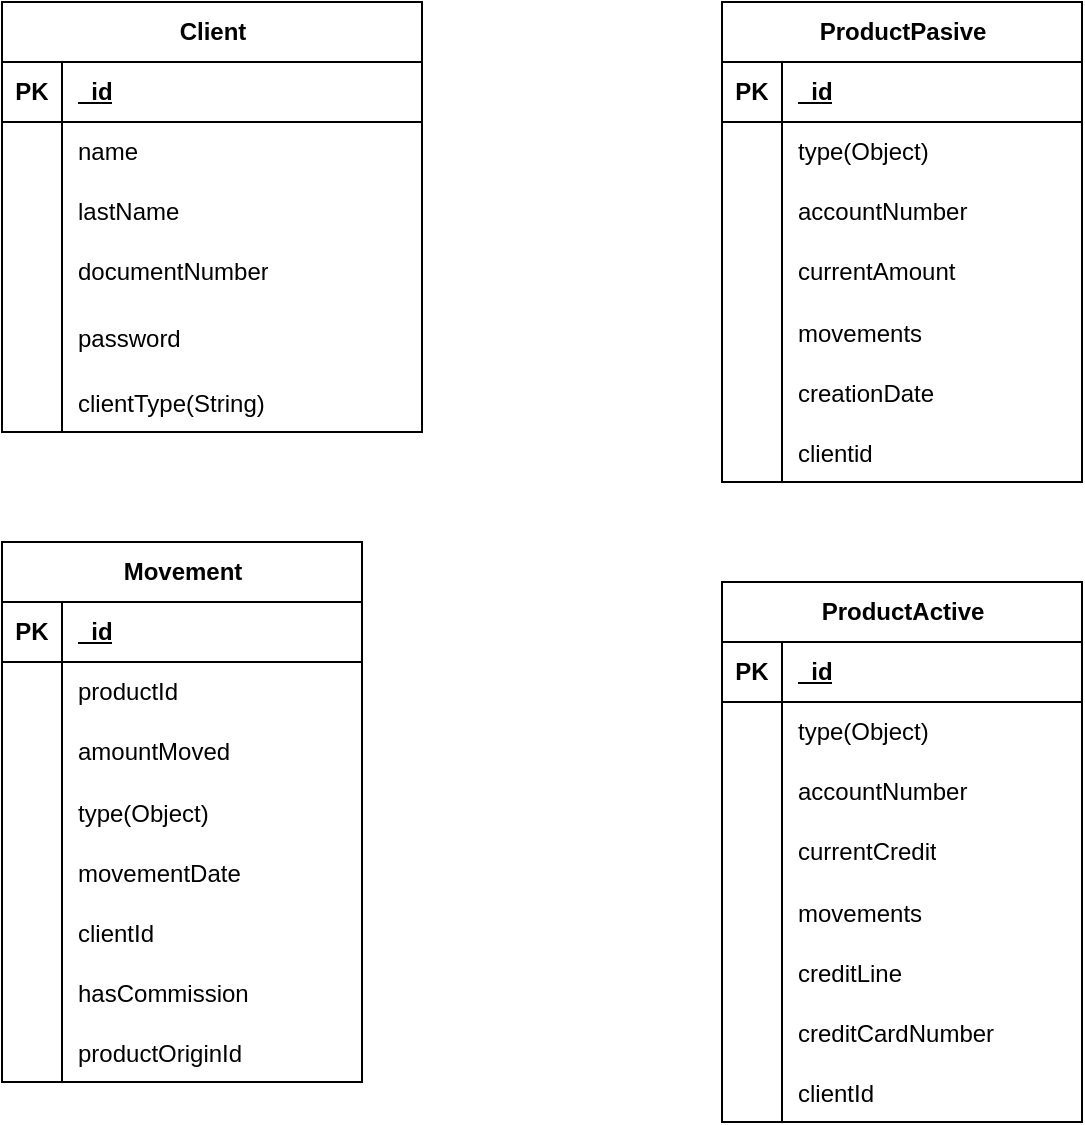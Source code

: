 <mxfile version="23.0.2" type="device">
  <diagram name="Página-1" id="5RJGX2MhewIO8ycwkxhQ">
    <mxGraphModel dx="607" dy="2053" grid="1" gridSize="10" guides="1" tooltips="1" connect="1" arrows="1" fold="1" page="1" pageScale="1" pageWidth="827" pageHeight="1169" math="0" shadow="0">
      <root>
        <mxCell id="0" />
        <mxCell id="1" parent="0" />
        <mxCell id="qdA-8IrNLhYRgS0MY0Xk-189" value="ProductPasive" style="shape=table;startSize=30;container=1;collapsible=1;childLayout=tableLayout;fixedRows=1;rowLines=0;fontStyle=1;align=center;resizeLast=1;html=1;" parent="1" vertex="1">
          <mxGeometry x="1360" y="-150" width="180" height="240" as="geometry" />
        </mxCell>
        <mxCell id="qdA-8IrNLhYRgS0MY0Xk-351" value="" style="shape=tableRow;horizontal=0;startSize=0;swimlaneHead=0;swimlaneBody=0;fillColor=none;collapsible=0;dropTarget=0;points=[[0,0.5],[1,0.5]];portConstraint=eastwest;top=0;left=0;right=0;bottom=1;" parent="qdA-8IrNLhYRgS0MY0Xk-189" vertex="1">
          <mxGeometry y="30" width="180" height="30" as="geometry" />
        </mxCell>
        <mxCell id="qdA-8IrNLhYRgS0MY0Xk-352" value="PK" style="shape=partialRectangle;connectable=0;fillColor=none;top=0;left=0;bottom=0;right=0;fontStyle=1;overflow=hidden;whiteSpace=wrap;html=1;" parent="qdA-8IrNLhYRgS0MY0Xk-351" vertex="1">
          <mxGeometry width="30" height="30" as="geometry">
            <mxRectangle width="30" height="30" as="alternateBounds" />
          </mxGeometry>
        </mxCell>
        <mxCell id="qdA-8IrNLhYRgS0MY0Xk-353" value="_id" style="shape=partialRectangle;connectable=0;fillColor=none;top=0;left=0;bottom=0;right=0;align=left;spacingLeft=6;fontStyle=5;overflow=hidden;whiteSpace=wrap;html=1;" parent="qdA-8IrNLhYRgS0MY0Xk-351" vertex="1">
          <mxGeometry x="30" width="150" height="30" as="geometry">
            <mxRectangle width="150" height="30" as="alternateBounds" />
          </mxGeometry>
        </mxCell>
        <mxCell id="qdA-8IrNLhYRgS0MY0Xk-193" value="" style="shape=tableRow;horizontal=0;startSize=0;swimlaneHead=0;swimlaneBody=0;fillColor=none;collapsible=0;dropTarget=0;points=[[0,0.5],[1,0.5]];portConstraint=eastwest;top=0;left=0;right=0;bottom=0;" parent="qdA-8IrNLhYRgS0MY0Xk-189" vertex="1">
          <mxGeometry y="60" width="180" height="30" as="geometry" />
        </mxCell>
        <mxCell id="qdA-8IrNLhYRgS0MY0Xk-194" value="" style="shape=partialRectangle;connectable=0;fillColor=none;top=0;left=0;bottom=0;right=0;editable=1;overflow=hidden;whiteSpace=wrap;html=1;" parent="qdA-8IrNLhYRgS0MY0Xk-193" vertex="1">
          <mxGeometry width="30" height="30" as="geometry">
            <mxRectangle width="30" height="30" as="alternateBounds" />
          </mxGeometry>
        </mxCell>
        <mxCell id="qdA-8IrNLhYRgS0MY0Xk-195" value="type(Object)" style="shape=partialRectangle;connectable=0;fillColor=none;top=0;left=0;bottom=0;right=0;align=left;spacingLeft=6;overflow=hidden;whiteSpace=wrap;html=1;" parent="qdA-8IrNLhYRgS0MY0Xk-193" vertex="1">
          <mxGeometry x="30" width="150" height="30" as="geometry">
            <mxRectangle width="150" height="30" as="alternateBounds" />
          </mxGeometry>
        </mxCell>
        <mxCell id="qdA-8IrNLhYRgS0MY0Xk-196" value="" style="shape=tableRow;horizontal=0;startSize=0;swimlaneHead=0;swimlaneBody=0;fillColor=none;collapsible=0;dropTarget=0;points=[[0,0.5],[1,0.5]];portConstraint=eastwest;top=0;left=0;right=0;bottom=0;" parent="qdA-8IrNLhYRgS0MY0Xk-189" vertex="1">
          <mxGeometry y="90" width="180" height="30" as="geometry" />
        </mxCell>
        <mxCell id="qdA-8IrNLhYRgS0MY0Xk-197" value="" style="shape=partialRectangle;connectable=0;fillColor=none;top=0;left=0;bottom=0;right=0;editable=1;overflow=hidden;whiteSpace=wrap;html=1;" parent="qdA-8IrNLhYRgS0MY0Xk-196" vertex="1">
          <mxGeometry width="30" height="30" as="geometry">
            <mxRectangle width="30" height="30" as="alternateBounds" />
          </mxGeometry>
        </mxCell>
        <mxCell id="qdA-8IrNLhYRgS0MY0Xk-198" value="accountNumber" style="shape=partialRectangle;connectable=0;fillColor=none;top=0;left=0;bottom=0;right=0;align=left;spacingLeft=6;overflow=hidden;whiteSpace=wrap;html=1;" parent="qdA-8IrNLhYRgS0MY0Xk-196" vertex="1">
          <mxGeometry x="30" width="150" height="30" as="geometry">
            <mxRectangle width="150" height="30" as="alternateBounds" />
          </mxGeometry>
        </mxCell>
        <mxCell id="qdA-8IrNLhYRgS0MY0Xk-199" value="" style="shape=tableRow;horizontal=0;startSize=0;swimlaneHead=0;swimlaneBody=0;fillColor=none;collapsible=0;dropTarget=0;points=[[0,0.5],[1,0.5]];portConstraint=eastwest;top=0;left=0;right=0;bottom=0;" parent="qdA-8IrNLhYRgS0MY0Xk-189" vertex="1">
          <mxGeometry y="120" width="180" height="30" as="geometry" />
        </mxCell>
        <mxCell id="qdA-8IrNLhYRgS0MY0Xk-200" value="" style="shape=partialRectangle;connectable=0;fillColor=none;top=0;left=0;bottom=0;right=0;editable=1;overflow=hidden;whiteSpace=wrap;html=1;" parent="qdA-8IrNLhYRgS0MY0Xk-199" vertex="1">
          <mxGeometry width="30" height="30" as="geometry">
            <mxRectangle width="30" height="30" as="alternateBounds" />
          </mxGeometry>
        </mxCell>
        <mxCell id="qdA-8IrNLhYRgS0MY0Xk-201" value="currentAmount" style="shape=partialRectangle;connectable=0;fillColor=none;top=0;left=0;bottom=0;right=0;align=left;spacingLeft=6;overflow=hidden;whiteSpace=wrap;html=1;" parent="qdA-8IrNLhYRgS0MY0Xk-199" vertex="1">
          <mxGeometry x="30" width="150" height="30" as="geometry">
            <mxRectangle width="150" height="30" as="alternateBounds" />
          </mxGeometry>
        </mxCell>
        <mxCell id="qdA-8IrNLhYRgS0MY0Xk-379" value="" style="shape=tableRow;horizontal=0;startSize=0;swimlaneHead=0;swimlaneBody=0;fillColor=none;collapsible=0;dropTarget=0;points=[[0,0.5],[1,0.5]];portConstraint=eastwest;top=0;left=0;right=0;bottom=0;" parent="qdA-8IrNLhYRgS0MY0Xk-189" vertex="1">
          <mxGeometry y="150" width="180" height="30" as="geometry" />
        </mxCell>
        <mxCell id="qdA-8IrNLhYRgS0MY0Xk-380" value="" style="shape=partialRectangle;connectable=0;fillColor=none;top=0;left=0;bottom=0;right=0;editable=1;overflow=hidden;" parent="qdA-8IrNLhYRgS0MY0Xk-379" vertex="1">
          <mxGeometry width="30" height="30" as="geometry">
            <mxRectangle width="30" height="30" as="alternateBounds" />
          </mxGeometry>
        </mxCell>
        <mxCell id="qdA-8IrNLhYRgS0MY0Xk-381" value="movements" style="shape=partialRectangle;connectable=0;fillColor=none;top=0;left=0;bottom=0;right=0;align=left;spacingLeft=6;overflow=hidden;" parent="qdA-8IrNLhYRgS0MY0Xk-379" vertex="1">
          <mxGeometry x="30" width="150" height="30" as="geometry">
            <mxRectangle width="150" height="30" as="alternateBounds" />
          </mxGeometry>
        </mxCell>
        <mxCell id="qdA-8IrNLhYRgS0MY0Xk-385" value="" style="shape=tableRow;horizontal=0;startSize=0;swimlaneHead=0;swimlaneBody=0;fillColor=none;collapsible=0;dropTarget=0;points=[[0,0.5],[1,0.5]];portConstraint=eastwest;top=0;left=0;right=0;bottom=0;" parent="qdA-8IrNLhYRgS0MY0Xk-189" vertex="1">
          <mxGeometry y="180" width="180" height="30" as="geometry" />
        </mxCell>
        <mxCell id="qdA-8IrNLhYRgS0MY0Xk-386" value="" style="shape=partialRectangle;connectable=0;fillColor=none;top=0;left=0;bottom=0;right=0;editable=1;overflow=hidden;" parent="qdA-8IrNLhYRgS0MY0Xk-385" vertex="1">
          <mxGeometry width="30" height="30" as="geometry">
            <mxRectangle width="30" height="30" as="alternateBounds" />
          </mxGeometry>
        </mxCell>
        <mxCell id="qdA-8IrNLhYRgS0MY0Xk-387" value="creationDate" style="shape=partialRectangle;connectable=0;fillColor=none;top=0;left=0;bottom=0;right=0;align=left;spacingLeft=6;overflow=hidden;" parent="qdA-8IrNLhYRgS0MY0Xk-385" vertex="1">
          <mxGeometry x="30" width="150" height="30" as="geometry">
            <mxRectangle width="150" height="30" as="alternateBounds" />
          </mxGeometry>
        </mxCell>
        <mxCell id="qdA-8IrNLhYRgS0MY0Xk-394" value="" style="shape=tableRow;horizontal=0;startSize=0;swimlaneHead=0;swimlaneBody=0;fillColor=none;collapsible=0;dropTarget=0;points=[[0,0.5],[1,0.5]];portConstraint=eastwest;top=0;left=0;right=0;bottom=0;" parent="qdA-8IrNLhYRgS0MY0Xk-189" vertex="1">
          <mxGeometry y="210" width="180" height="30" as="geometry" />
        </mxCell>
        <mxCell id="qdA-8IrNLhYRgS0MY0Xk-395" value="" style="shape=partialRectangle;connectable=0;fillColor=none;top=0;left=0;bottom=0;right=0;editable=1;overflow=hidden;" parent="qdA-8IrNLhYRgS0MY0Xk-394" vertex="1">
          <mxGeometry width="30" height="30" as="geometry">
            <mxRectangle width="30" height="30" as="alternateBounds" />
          </mxGeometry>
        </mxCell>
        <mxCell id="qdA-8IrNLhYRgS0MY0Xk-396" value="clientid" style="shape=partialRectangle;connectable=0;fillColor=none;top=0;left=0;bottom=0;right=0;align=left;spacingLeft=6;overflow=hidden;" parent="qdA-8IrNLhYRgS0MY0Xk-394" vertex="1">
          <mxGeometry x="30" width="150" height="30" as="geometry">
            <mxRectangle width="150" height="30" as="alternateBounds" />
          </mxGeometry>
        </mxCell>
        <mxCell id="qdA-8IrNLhYRgS0MY0Xk-202" value="ProductActive" style="shape=table;startSize=30;container=1;collapsible=1;childLayout=tableLayout;fixedRows=1;rowLines=0;fontStyle=1;align=center;resizeLast=1;html=1;" parent="1" vertex="1">
          <mxGeometry x="1360" y="140" width="180" height="270" as="geometry" />
        </mxCell>
        <mxCell id="qdA-8IrNLhYRgS0MY0Xk-354" value="" style="shape=tableRow;horizontal=0;startSize=0;swimlaneHead=0;swimlaneBody=0;fillColor=none;collapsible=0;dropTarget=0;points=[[0,0.5],[1,0.5]];portConstraint=eastwest;top=0;left=0;right=0;bottom=1;" parent="qdA-8IrNLhYRgS0MY0Xk-202" vertex="1">
          <mxGeometry y="30" width="180" height="30" as="geometry" />
        </mxCell>
        <mxCell id="qdA-8IrNLhYRgS0MY0Xk-355" value="PK" style="shape=partialRectangle;connectable=0;fillColor=none;top=0;left=0;bottom=0;right=0;fontStyle=1;overflow=hidden;whiteSpace=wrap;html=1;" parent="qdA-8IrNLhYRgS0MY0Xk-354" vertex="1">
          <mxGeometry width="30" height="30" as="geometry">
            <mxRectangle width="30" height="30" as="alternateBounds" />
          </mxGeometry>
        </mxCell>
        <mxCell id="qdA-8IrNLhYRgS0MY0Xk-356" value="_id" style="shape=partialRectangle;connectable=0;fillColor=none;top=0;left=0;bottom=0;right=0;align=left;spacingLeft=6;fontStyle=5;overflow=hidden;whiteSpace=wrap;html=1;" parent="qdA-8IrNLhYRgS0MY0Xk-354" vertex="1">
          <mxGeometry x="30" width="150" height="30" as="geometry">
            <mxRectangle width="150" height="30" as="alternateBounds" />
          </mxGeometry>
        </mxCell>
        <mxCell id="qdA-8IrNLhYRgS0MY0Xk-206" value="" style="shape=tableRow;horizontal=0;startSize=0;swimlaneHead=0;swimlaneBody=0;fillColor=none;collapsible=0;dropTarget=0;points=[[0,0.5],[1,0.5]];portConstraint=eastwest;top=0;left=0;right=0;bottom=0;" parent="qdA-8IrNLhYRgS0MY0Xk-202" vertex="1">
          <mxGeometry y="60" width="180" height="30" as="geometry" />
        </mxCell>
        <mxCell id="qdA-8IrNLhYRgS0MY0Xk-207" value="" style="shape=partialRectangle;connectable=0;fillColor=none;top=0;left=0;bottom=0;right=0;editable=1;overflow=hidden;whiteSpace=wrap;html=1;" parent="qdA-8IrNLhYRgS0MY0Xk-206" vertex="1">
          <mxGeometry width="30" height="30" as="geometry">
            <mxRectangle width="30" height="30" as="alternateBounds" />
          </mxGeometry>
        </mxCell>
        <mxCell id="qdA-8IrNLhYRgS0MY0Xk-208" value="type(Object)" style="shape=partialRectangle;connectable=0;fillColor=none;top=0;left=0;bottom=0;right=0;align=left;spacingLeft=6;overflow=hidden;whiteSpace=wrap;html=1;" parent="qdA-8IrNLhYRgS0MY0Xk-206" vertex="1">
          <mxGeometry x="30" width="150" height="30" as="geometry">
            <mxRectangle width="150" height="30" as="alternateBounds" />
          </mxGeometry>
        </mxCell>
        <mxCell id="qdA-8IrNLhYRgS0MY0Xk-209" value="" style="shape=tableRow;horizontal=0;startSize=0;swimlaneHead=0;swimlaneBody=0;fillColor=none;collapsible=0;dropTarget=0;points=[[0,0.5],[1,0.5]];portConstraint=eastwest;top=0;left=0;right=0;bottom=0;" parent="qdA-8IrNLhYRgS0MY0Xk-202" vertex="1">
          <mxGeometry y="90" width="180" height="30" as="geometry" />
        </mxCell>
        <mxCell id="qdA-8IrNLhYRgS0MY0Xk-210" value="" style="shape=partialRectangle;connectable=0;fillColor=none;top=0;left=0;bottom=0;right=0;editable=1;overflow=hidden;whiteSpace=wrap;html=1;" parent="qdA-8IrNLhYRgS0MY0Xk-209" vertex="1">
          <mxGeometry width="30" height="30" as="geometry">
            <mxRectangle width="30" height="30" as="alternateBounds" />
          </mxGeometry>
        </mxCell>
        <mxCell id="qdA-8IrNLhYRgS0MY0Xk-211" value="accountNumber" style="shape=partialRectangle;connectable=0;fillColor=none;top=0;left=0;bottom=0;right=0;align=left;spacingLeft=6;overflow=hidden;whiteSpace=wrap;html=1;" parent="qdA-8IrNLhYRgS0MY0Xk-209" vertex="1">
          <mxGeometry x="30" width="150" height="30" as="geometry">
            <mxRectangle width="150" height="30" as="alternateBounds" />
          </mxGeometry>
        </mxCell>
        <mxCell id="qdA-8IrNLhYRgS0MY0Xk-212" value="" style="shape=tableRow;horizontal=0;startSize=0;swimlaneHead=0;swimlaneBody=0;fillColor=none;collapsible=0;dropTarget=0;points=[[0,0.5],[1,0.5]];portConstraint=eastwest;top=0;left=0;right=0;bottom=0;" parent="qdA-8IrNLhYRgS0MY0Xk-202" vertex="1">
          <mxGeometry y="120" width="180" height="30" as="geometry" />
        </mxCell>
        <mxCell id="qdA-8IrNLhYRgS0MY0Xk-213" value="" style="shape=partialRectangle;connectable=0;fillColor=none;top=0;left=0;bottom=0;right=0;editable=1;overflow=hidden;whiteSpace=wrap;html=1;" parent="qdA-8IrNLhYRgS0MY0Xk-212" vertex="1">
          <mxGeometry width="30" height="30" as="geometry">
            <mxRectangle width="30" height="30" as="alternateBounds" />
          </mxGeometry>
        </mxCell>
        <mxCell id="qdA-8IrNLhYRgS0MY0Xk-214" value="currentCredit" style="shape=partialRectangle;connectable=0;fillColor=none;top=0;left=0;bottom=0;right=0;align=left;spacingLeft=6;overflow=hidden;whiteSpace=wrap;html=1;" parent="qdA-8IrNLhYRgS0MY0Xk-212" vertex="1">
          <mxGeometry x="30" width="150" height="30" as="geometry">
            <mxRectangle width="150" height="30" as="alternateBounds" />
          </mxGeometry>
        </mxCell>
        <mxCell id="a3poWFA2unBJoixZ2RDk-10" value="" style="shape=tableRow;horizontal=0;startSize=0;swimlaneHead=0;swimlaneBody=0;fillColor=none;collapsible=0;dropTarget=0;points=[[0,0.5],[1,0.5]];portConstraint=eastwest;top=0;left=0;right=0;bottom=0;" vertex="1" parent="qdA-8IrNLhYRgS0MY0Xk-202">
          <mxGeometry y="150" width="180" height="30" as="geometry" />
        </mxCell>
        <mxCell id="a3poWFA2unBJoixZ2RDk-11" value="" style="shape=partialRectangle;connectable=0;fillColor=none;top=0;left=0;bottom=0;right=0;editable=1;overflow=hidden;" vertex="1" parent="a3poWFA2unBJoixZ2RDk-10">
          <mxGeometry width="30" height="30" as="geometry">
            <mxRectangle width="30" height="30" as="alternateBounds" />
          </mxGeometry>
        </mxCell>
        <mxCell id="a3poWFA2unBJoixZ2RDk-12" value="movements" style="shape=partialRectangle;connectable=0;fillColor=none;top=0;left=0;bottom=0;right=0;align=left;spacingLeft=6;overflow=hidden;" vertex="1" parent="a3poWFA2unBJoixZ2RDk-10">
          <mxGeometry x="30" width="150" height="30" as="geometry">
            <mxRectangle width="150" height="30" as="alternateBounds" />
          </mxGeometry>
        </mxCell>
        <mxCell id="qdA-8IrNLhYRgS0MY0Xk-397" value="" style="shape=tableRow;horizontal=0;startSize=0;swimlaneHead=0;swimlaneBody=0;fillColor=none;collapsible=0;dropTarget=0;points=[[0,0.5],[1,0.5]];portConstraint=eastwest;top=0;left=0;right=0;bottom=0;" parent="qdA-8IrNLhYRgS0MY0Xk-202" vertex="1">
          <mxGeometry y="180" width="180" height="30" as="geometry" />
        </mxCell>
        <mxCell id="qdA-8IrNLhYRgS0MY0Xk-398" value="" style="shape=partialRectangle;connectable=0;fillColor=none;top=0;left=0;bottom=0;right=0;editable=1;overflow=hidden;" parent="qdA-8IrNLhYRgS0MY0Xk-397" vertex="1">
          <mxGeometry width="30" height="30" as="geometry">
            <mxRectangle width="30" height="30" as="alternateBounds" />
          </mxGeometry>
        </mxCell>
        <mxCell id="qdA-8IrNLhYRgS0MY0Xk-399" value="creditLine" style="shape=partialRectangle;connectable=0;fillColor=none;top=0;left=0;bottom=0;right=0;align=left;spacingLeft=6;overflow=hidden;" parent="qdA-8IrNLhYRgS0MY0Xk-397" vertex="1">
          <mxGeometry x="30" width="150" height="30" as="geometry">
            <mxRectangle width="150" height="30" as="alternateBounds" />
          </mxGeometry>
        </mxCell>
        <mxCell id="qdA-8IrNLhYRgS0MY0Xk-388" value="" style="shape=tableRow;horizontal=0;startSize=0;swimlaneHead=0;swimlaneBody=0;fillColor=none;collapsible=0;dropTarget=0;points=[[0,0.5],[1,0.5]];portConstraint=eastwest;top=0;left=0;right=0;bottom=0;" parent="qdA-8IrNLhYRgS0MY0Xk-202" vertex="1">
          <mxGeometry y="210" width="180" height="30" as="geometry" />
        </mxCell>
        <mxCell id="qdA-8IrNLhYRgS0MY0Xk-389" value="" style="shape=partialRectangle;connectable=0;fillColor=none;top=0;left=0;bottom=0;right=0;editable=1;overflow=hidden;" parent="qdA-8IrNLhYRgS0MY0Xk-388" vertex="1">
          <mxGeometry width="30" height="30" as="geometry">
            <mxRectangle width="30" height="30" as="alternateBounds" />
          </mxGeometry>
        </mxCell>
        <mxCell id="qdA-8IrNLhYRgS0MY0Xk-390" value="creditCardNumber" style="shape=partialRectangle;connectable=0;fillColor=none;top=0;left=0;bottom=0;right=0;align=left;spacingLeft=6;overflow=hidden;" parent="qdA-8IrNLhYRgS0MY0Xk-388" vertex="1">
          <mxGeometry x="30" width="150" height="30" as="geometry">
            <mxRectangle width="150" height="30" as="alternateBounds" />
          </mxGeometry>
        </mxCell>
        <mxCell id="qdA-8IrNLhYRgS0MY0Xk-391" value="" style="shape=tableRow;horizontal=0;startSize=0;swimlaneHead=0;swimlaneBody=0;fillColor=none;collapsible=0;dropTarget=0;points=[[0,0.5],[1,0.5]];portConstraint=eastwest;top=0;left=0;right=0;bottom=0;" parent="qdA-8IrNLhYRgS0MY0Xk-202" vertex="1">
          <mxGeometry y="240" width="180" height="30" as="geometry" />
        </mxCell>
        <mxCell id="qdA-8IrNLhYRgS0MY0Xk-392" value="" style="shape=partialRectangle;connectable=0;fillColor=none;top=0;left=0;bottom=0;right=0;editable=1;overflow=hidden;" parent="qdA-8IrNLhYRgS0MY0Xk-391" vertex="1">
          <mxGeometry width="30" height="30" as="geometry">
            <mxRectangle width="30" height="30" as="alternateBounds" />
          </mxGeometry>
        </mxCell>
        <mxCell id="qdA-8IrNLhYRgS0MY0Xk-393" value="clientId" style="shape=partialRectangle;connectable=0;fillColor=none;top=0;left=0;bottom=0;right=0;align=left;spacingLeft=6;overflow=hidden;" parent="qdA-8IrNLhYRgS0MY0Xk-391" vertex="1">
          <mxGeometry x="30" width="150" height="30" as="geometry">
            <mxRectangle width="150" height="30" as="alternateBounds" />
          </mxGeometry>
        </mxCell>
        <mxCell id="qdA-8IrNLhYRgS0MY0Xk-278" value="Client" style="shape=table;startSize=30;container=1;collapsible=1;childLayout=tableLayout;fixedRows=1;rowLines=0;fontStyle=1;align=center;resizeLast=1;html=1;" parent="1" vertex="1">
          <mxGeometry x="1000" y="-150" width="210" height="215" as="geometry">
            <mxRectangle x="40" y="40" width="90" height="30" as="alternateBounds" />
          </mxGeometry>
        </mxCell>
        <mxCell id="qdA-8IrNLhYRgS0MY0Xk-279" value="" style="shape=tableRow;horizontal=0;startSize=0;swimlaneHead=0;swimlaneBody=0;fillColor=none;collapsible=0;dropTarget=0;points=[[0,0.5],[1,0.5]];portConstraint=eastwest;top=0;left=0;right=0;bottom=1;" parent="qdA-8IrNLhYRgS0MY0Xk-278" vertex="1">
          <mxGeometry y="30" width="210" height="30" as="geometry" />
        </mxCell>
        <mxCell id="qdA-8IrNLhYRgS0MY0Xk-280" value="PK" style="shape=partialRectangle;connectable=0;fillColor=none;top=0;left=0;bottom=0;right=0;fontStyle=1;overflow=hidden;whiteSpace=wrap;html=1;" parent="qdA-8IrNLhYRgS0MY0Xk-279" vertex="1">
          <mxGeometry width="30" height="30" as="geometry">
            <mxRectangle width="30" height="30" as="alternateBounds" />
          </mxGeometry>
        </mxCell>
        <mxCell id="qdA-8IrNLhYRgS0MY0Xk-281" value="_id" style="shape=partialRectangle;connectable=0;fillColor=none;top=0;left=0;bottom=0;right=0;align=left;spacingLeft=6;fontStyle=5;overflow=hidden;whiteSpace=wrap;html=1;" parent="qdA-8IrNLhYRgS0MY0Xk-279" vertex="1">
          <mxGeometry x="30" width="180" height="30" as="geometry">
            <mxRectangle width="180" height="30" as="alternateBounds" />
          </mxGeometry>
        </mxCell>
        <mxCell id="qdA-8IrNLhYRgS0MY0Xk-282" value="" style="shape=tableRow;horizontal=0;startSize=0;swimlaneHead=0;swimlaneBody=0;fillColor=none;collapsible=0;dropTarget=0;points=[[0,0.5],[1,0.5]];portConstraint=eastwest;top=0;left=0;right=0;bottom=0;" parent="qdA-8IrNLhYRgS0MY0Xk-278" vertex="1">
          <mxGeometry y="60" width="210" height="30" as="geometry" />
        </mxCell>
        <mxCell id="qdA-8IrNLhYRgS0MY0Xk-283" value="" style="shape=partialRectangle;connectable=0;fillColor=none;top=0;left=0;bottom=0;right=0;editable=1;overflow=hidden;whiteSpace=wrap;html=1;" parent="qdA-8IrNLhYRgS0MY0Xk-282" vertex="1">
          <mxGeometry width="30" height="30" as="geometry">
            <mxRectangle width="30" height="30" as="alternateBounds" />
          </mxGeometry>
        </mxCell>
        <mxCell id="qdA-8IrNLhYRgS0MY0Xk-284" value="name" style="shape=partialRectangle;connectable=0;fillColor=none;top=0;left=0;bottom=0;right=0;align=left;spacingLeft=6;overflow=hidden;whiteSpace=wrap;html=1;" parent="qdA-8IrNLhYRgS0MY0Xk-282" vertex="1">
          <mxGeometry x="30" width="180" height="30" as="geometry">
            <mxRectangle width="180" height="30" as="alternateBounds" />
          </mxGeometry>
        </mxCell>
        <mxCell id="qdA-8IrNLhYRgS0MY0Xk-285" value="" style="shape=tableRow;horizontal=0;startSize=0;swimlaneHead=0;swimlaneBody=0;fillColor=none;collapsible=0;dropTarget=0;points=[[0,0.5],[1,0.5]];portConstraint=eastwest;top=0;left=0;right=0;bottom=0;" parent="qdA-8IrNLhYRgS0MY0Xk-278" vertex="1">
          <mxGeometry y="90" width="210" height="30" as="geometry" />
        </mxCell>
        <mxCell id="qdA-8IrNLhYRgS0MY0Xk-286" value="" style="shape=partialRectangle;connectable=0;fillColor=none;top=0;left=0;bottom=0;right=0;editable=1;overflow=hidden;whiteSpace=wrap;html=1;" parent="qdA-8IrNLhYRgS0MY0Xk-285" vertex="1">
          <mxGeometry width="30" height="30" as="geometry">
            <mxRectangle width="30" height="30" as="alternateBounds" />
          </mxGeometry>
        </mxCell>
        <mxCell id="qdA-8IrNLhYRgS0MY0Xk-287" value="lastName" style="shape=partialRectangle;connectable=0;fillColor=none;top=0;left=0;bottom=0;right=0;align=left;spacingLeft=6;overflow=hidden;whiteSpace=wrap;html=1;" parent="qdA-8IrNLhYRgS0MY0Xk-285" vertex="1">
          <mxGeometry x="30" width="180" height="30" as="geometry">
            <mxRectangle width="180" height="30" as="alternateBounds" />
          </mxGeometry>
        </mxCell>
        <mxCell id="qdA-8IrNLhYRgS0MY0Xk-288" value="" style="shape=tableRow;horizontal=0;startSize=0;swimlaneHead=0;swimlaneBody=0;fillColor=none;collapsible=0;dropTarget=0;points=[[0,0.5],[1,0.5]];portConstraint=eastwest;top=0;left=0;right=0;bottom=0;" parent="qdA-8IrNLhYRgS0MY0Xk-278" vertex="1">
          <mxGeometry y="120" width="210" height="30" as="geometry" />
        </mxCell>
        <mxCell id="qdA-8IrNLhYRgS0MY0Xk-289" value="" style="shape=partialRectangle;connectable=0;fillColor=none;top=0;left=0;bottom=0;right=0;editable=1;overflow=hidden;whiteSpace=wrap;html=1;" parent="qdA-8IrNLhYRgS0MY0Xk-288" vertex="1">
          <mxGeometry width="30" height="30" as="geometry">
            <mxRectangle width="30" height="30" as="alternateBounds" />
          </mxGeometry>
        </mxCell>
        <mxCell id="qdA-8IrNLhYRgS0MY0Xk-290" value="documentNumber" style="shape=partialRectangle;connectable=0;fillColor=none;top=0;left=0;bottom=0;right=0;align=left;spacingLeft=6;overflow=hidden;whiteSpace=wrap;html=1;" parent="qdA-8IrNLhYRgS0MY0Xk-288" vertex="1">
          <mxGeometry x="30" width="180" height="30" as="geometry">
            <mxRectangle width="180" height="30" as="alternateBounds" />
          </mxGeometry>
        </mxCell>
        <mxCell id="qdA-8IrNLhYRgS0MY0Xk-291" value="" style="shape=tableRow;horizontal=0;startSize=0;swimlaneHead=0;swimlaneBody=0;fillColor=none;collapsible=0;dropTarget=0;points=[[0,0.5],[1,0.5]];portConstraint=eastwest;top=0;left=0;right=0;bottom=0;" parent="qdA-8IrNLhYRgS0MY0Xk-278" vertex="1">
          <mxGeometry y="150" width="210" height="35" as="geometry" />
        </mxCell>
        <mxCell id="qdA-8IrNLhYRgS0MY0Xk-292" value="" style="shape=partialRectangle;connectable=0;fillColor=none;top=0;left=0;bottom=0;right=0;editable=1;overflow=hidden;" parent="qdA-8IrNLhYRgS0MY0Xk-291" vertex="1">
          <mxGeometry width="30" height="35" as="geometry">
            <mxRectangle width="30" height="35" as="alternateBounds" />
          </mxGeometry>
        </mxCell>
        <mxCell id="qdA-8IrNLhYRgS0MY0Xk-293" value="password" style="shape=partialRectangle;connectable=0;fillColor=none;top=0;left=0;bottom=0;right=0;align=left;spacingLeft=6;overflow=hidden;" parent="qdA-8IrNLhYRgS0MY0Xk-291" vertex="1">
          <mxGeometry x="30" width="180" height="35" as="geometry">
            <mxRectangle width="180" height="35" as="alternateBounds" />
          </mxGeometry>
        </mxCell>
        <mxCell id="qdA-8IrNLhYRgS0MY0Xk-294" value="" style="shape=tableRow;horizontal=0;startSize=0;swimlaneHead=0;swimlaneBody=0;fillColor=none;collapsible=0;dropTarget=0;points=[[0,0.5],[1,0.5]];portConstraint=eastwest;top=0;left=0;right=0;bottom=0;" parent="qdA-8IrNLhYRgS0MY0Xk-278" vertex="1">
          <mxGeometry y="185" width="210" height="30" as="geometry" />
        </mxCell>
        <mxCell id="qdA-8IrNLhYRgS0MY0Xk-295" value="" style="shape=partialRectangle;connectable=0;fillColor=none;top=0;left=0;bottom=0;right=0;editable=1;overflow=hidden;" parent="qdA-8IrNLhYRgS0MY0Xk-294" vertex="1">
          <mxGeometry width="30" height="30" as="geometry">
            <mxRectangle width="30" height="30" as="alternateBounds" />
          </mxGeometry>
        </mxCell>
        <mxCell id="qdA-8IrNLhYRgS0MY0Xk-296" value="clientType(String)" style="shape=partialRectangle;connectable=0;fillColor=none;top=0;left=0;bottom=0;right=0;align=left;spacingLeft=6;overflow=hidden;" parent="qdA-8IrNLhYRgS0MY0Xk-294" vertex="1">
          <mxGeometry x="30" width="180" height="30" as="geometry">
            <mxRectangle width="180" height="30" as="alternateBounds" />
          </mxGeometry>
        </mxCell>
        <mxCell id="qdA-8IrNLhYRgS0MY0Xk-303" value="Movement" style="shape=table;startSize=30;container=1;collapsible=1;childLayout=tableLayout;fixedRows=1;rowLines=0;fontStyle=1;align=center;resizeLast=1;html=1;" parent="1" vertex="1">
          <mxGeometry x="1000" y="120" width="180" height="270" as="geometry" />
        </mxCell>
        <mxCell id="qdA-8IrNLhYRgS0MY0Xk-304" value="" style="shape=tableRow;horizontal=0;startSize=0;swimlaneHead=0;swimlaneBody=0;fillColor=none;collapsible=0;dropTarget=0;points=[[0,0.5],[1,0.5]];portConstraint=eastwest;top=0;left=0;right=0;bottom=1;" parent="qdA-8IrNLhYRgS0MY0Xk-303" vertex="1">
          <mxGeometry y="30" width="180" height="30" as="geometry" />
        </mxCell>
        <mxCell id="qdA-8IrNLhYRgS0MY0Xk-305" value="PK" style="shape=partialRectangle;connectable=0;fillColor=none;top=0;left=0;bottom=0;right=0;fontStyle=1;overflow=hidden;whiteSpace=wrap;html=1;" parent="qdA-8IrNLhYRgS0MY0Xk-304" vertex="1">
          <mxGeometry width="30" height="30" as="geometry">
            <mxRectangle width="30" height="30" as="alternateBounds" />
          </mxGeometry>
        </mxCell>
        <mxCell id="qdA-8IrNLhYRgS0MY0Xk-306" value="_id" style="shape=partialRectangle;connectable=0;fillColor=none;top=0;left=0;bottom=0;right=0;align=left;spacingLeft=6;fontStyle=5;overflow=hidden;whiteSpace=wrap;html=1;" parent="qdA-8IrNLhYRgS0MY0Xk-304" vertex="1">
          <mxGeometry x="30" width="150" height="30" as="geometry">
            <mxRectangle width="150" height="30" as="alternateBounds" />
          </mxGeometry>
        </mxCell>
        <mxCell id="qdA-8IrNLhYRgS0MY0Xk-307" value="" style="shape=tableRow;horizontal=0;startSize=0;swimlaneHead=0;swimlaneBody=0;fillColor=none;collapsible=0;dropTarget=0;points=[[0,0.5],[1,0.5]];portConstraint=eastwest;top=0;left=0;right=0;bottom=0;" parent="qdA-8IrNLhYRgS0MY0Xk-303" vertex="1">
          <mxGeometry y="60" width="180" height="30" as="geometry" />
        </mxCell>
        <mxCell id="qdA-8IrNLhYRgS0MY0Xk-308" value="" style="shape=partialRectangle;connectable=0;fillColor=none;top=0;left=0;bottom=0;right=0;editable=1;overflow=hidden;whiteSpace=wrap;html=1;" parent="qdA-8IrNLhYRgS0MY0Xk-307" vertex="1">
          <mxGeometry width="30" height="30" as="geometry">
            <mxRectangle width="30" height="30" as="alternateBounds" />
          </mxGeometry>
        </mxCell>
        <mxCell id="qdA-8IrNLhYRgS0MY0Xk-309" value="productId" style="shape=partialRectangle;connectable=0;fillColor=none;top=0;left=0;bottom=0;right=0;align=left;spacingLeft=6;overflow=hidden;whiteSpace=wrap;html=1;" parent="qdA-8IrNLhYRgS0MY0Xk-307" vertex="1">
          <mxGeometry x="30" width="150" height="30" as="geometry">
            <mxRectangle width="150" height="30" as="alternateBounds" />
          </mxGeometry>
        </mxCell>
        <mxCell id="qdA-8IrNLhYRgS0MY0Xk-313" value="" style="shape=tableRow;horizontal=0;startSize=0;swimlaneHead=0;swimlaneBody=0;fillColor=none;collapsible=0;dropTarget=0;points=[[0,0.5],[1,0.5]];portConstraint=eastwest;top=0;left=0;right=0;bottom=0;" parent="qdA-8IrNLhYRgS0MY0Xk-303" vertex="1">
          <mxGeometry y="90" width="180" height="30" as="geometry" />
        </mxCell>
        <mxCell id="qdA-8IrNLhYRgS0MY0Xk-314" value="" style="shape=partialRectangle;connectable=0;fillColor=none;top=0;left=0;bottom=0;right=0;editable=1;overflow=hidden;whiteSpace=wrap;html=1;" parent="qdA-8IrNLhYRgS0MY0Xk-313" vertex="1">
          <mxGeometry width="30" height="30" as="geometry">
            <mxRectangle width="30" height="30" as="alternateBounds" />
          </mxGeometry>
        </mxCell>
        <mxCell id="qdA-8IrNLhYRgS0MY0Xk-315" value="amountMoved" style="shape=partialRectangle;connectable=0;fillColor=none;top=0;left=0;bottom=0;right=0;align=left;spacingLeft=6;overflow=hidden;whiteSpace=wrap;html=1;" parent="qdA-8IrNLhYRgS0MY0Xk-313" vertex="1">
          <mxGeometry x="30" width="150" height="30" as="geometry">
            <mxRectangle width="150" height="30" as="alternateBounds" />
          </mxGeometry>
        </mxCell>
        <mxCell id="qdA-8IrNLhYRgS0MY0Xk-322" value="" style="shape=tableRow;horizontal=0;startSize=0;swimlaneHead=0;swimlaneBody=0;fillColor=none;collapsible=0;dropTarget=0;points=[[0,0.5],[1,0.5]];portConstraint=eastwest;top=0;left=0;right=0;bottom=0;" parent="qdA-8IrNLhYRgS0MY0Xk-303" vertex="1">
          <mxGeometry y="120" width="180" height="30" as="geometry" />
        </mxCell>
        <mxCell id="qdA-8IrNLhYRgS0MY0Xk-323" value="" style="shape=partialRectangle;connectable=0;fillColor=none;top=0;left=0;bottom=0;right=0;editable=1;overflow=hidden;" parent="qdA-8IrNLhYRgS0MY0Xk-322" vertex="1">
          <mxGeometry width="30" height="30" as="geometry">
            <mxRectangle width="30" height="30" as="alternateBounds" />
          </mxGeometry>
        </mxCell>
        <mxCell id="qdA-8IrNLhYRgS0MY0Xk-324" value="type(Object)" style="shape=partialRectangle;connectable=0;fillColor=none;top=0;left=0;bottom=0;right=0;align=left;spacingLeft=6;overflow=hidden;" parent="qdA-8IrNLhYRgS0MY0Xk-322" vertex="1">
          <mxGeometry x="30" width="150" height="30" as="geometry">
            <mxRectangle width="150" height="30" as="alternateBounds" />
          </mxGeometry>
        </mxCell>
        <mxCell id="qdA-8IrNLhYRgS0MY0Xk-325" value="" style="shape=tableRow;horizontal=0;startSize=0;swimlaneHead=0;swimlaneBody=0;fillColor=none;collapsible=0;dropTarget=0;points=[[0,0.5],[1,0.5]];portConstraint=eastwest;top=0;left=0;right=0;bottom=0;" parent="qdA-8IrNLhYRgS0MY0Xk-303" vertex="1">
          <mxGeometry y="150" width="180" height="30" as="geometry" />
        </mxCell>
        <mxCell id="qdA-8IrNLhYRgS0MY0Xk-326" value="" style="shape=partialRectangle;connectable=0;fillColor=none;top=0;left=0;bottom=0;right=0;editable=1;overflow=hidden;" parent="qdA-8IrNLhYRgS0MY0Xk-325" vertex="1">
          <mxGeometry width="30" height="30" as="geometry">
            <mxRectangle width="30" height="30" as="alternateBounds" />
          </mxGeometry>
        </mxCell>
        <mxCell id="qdA-8IrNLhYRgS0MY0Xk-327" value="movementDate" style="shape=partialRectangle;connectable=0;fillColor=none;top=0;left=0;bottom=0;right=0;align=left;spacingLeft=6;overflow=hidden;" parent="qdA-8IrNLhYRgS0MY0Xk-325" vertex="1">
          <mxGeometry x="30" width="150" height="30" as="geometry">
            <mxRectangle width="150" height="30" as="alternateBounds" />
          </mxGeometry>
        </mxCell>
        <mxCell id="a3poWFA2unBJoixZ2RDk-4" value="" style="shape=tableRow;horizontal=0;startSize=0;swimlaneHead=0;swimlaneBody=0;fillColor=none;collapsible=0;dropTarget=0;points=[[0,0.5],[1,0.5]];portConstraint=eastwest;top=0;left=0;right=0;bottom=0;" vertex="1" parent="qdA-8IrNLhYRgS0MY0Xk-303">
          <mxGeometry y="180" width="180" height="30" as="geometry" />
        </mxCell>
        <mxCell id="a3poWFA2unBJoixZ2RDk-5" value="" style="shape=partialRectangle;connectable=0;fillColor=none;top=0;left=0;bottom=0;right=0;editable=1;overflow=hidden;" vertex="1" parent="a3poWFA2unBJoixZ2RDk-4">
          <mxGeometry width="30" height="30" as="geometry">
            <mxRectangle width="30" height="30" as="alternateBounds" />
          </mxGeometry>
        </mxCell>
        <mxCell id="a3poWFA2unBJoixZ2RDk-6" value="clientId" style="shape=partialRectangle;connectable=0;fillColor=none;top=0;left=0;bottom=0;right=0;align=left;spacingLeft=6;overflow=hidden;" vertex="1" parent="a3poWFA2unBJoixZ2RDk-4">
          <mxGeometry x="30" width="150" height="30" as="geometry">
            <mxRectangle width="150" height="30" as="alternateBounds" />
          </mxGeometry>
        </mxCell>
        <mxCell id="a3poWFA2unBJoixZ2RDk-1" value="" style="shape=tableRow;horizontal=0;startSize=0;swimlaneHead=0;swimlaneBody=0;fillColor=none;collapsible=0;dropTarget=0;points=[[0,0.5],[1,0.5]];portConstraint=eastwest;top=0;left=0;right=0;bottom=0;" vertex="1" parent="qdA-8IrNLhYRgS0MY0Xk-303">
          <mxGeometry y="210" width="180" height="30" as="geometry" />
        </mxCell>
        <mxCell id="a3poWFA2unBJoixZ2RDk-2" value="" style="shape=partialRectangle;connectable=0;fillColor=none;top=0;left=0;bottom=0;right=0;editable=1;overflow=hidden;" vertex="1" parent="a3poWFA2unBJoixZ2RDk-1">
          <mxGeometry width="30" height="30" as="geometry">
            <mxRectangle width="30" height="30" as="alternateBounds" />
          </mxGeometry>
        </mxCell>
        <mxCell id="a3poWFA2unBJoixZ2RDk-3" value="hasCommission" style="shape=partialRectangle;connectable=0;fillColor=none;top=0;left=0;bottom=0;right=0;align=left;spacingLeft=6;overflow=hidden;" vertex="1" parent="a3poWFA2unBJoixZ2RDk-1">
          <mxGeometry x="30" width="150" height="30" as="geometry">
            <mxRectangle width="150" height="30" as="alternateBounds" />
          </mxGeometry>
        </mxCell>
        <mxCell id="a3poWFA2unBJoixZ2RDk-7" value="" style="shape=tableRow;horizontal=0;startSize=0;swimlaneHead=0;swimlaneBody=0;fillColor=none;collapsible=0;dropTarget=0;points=[[0,0.5],[1,0.5]];portConstraint=eastwest;top=0;left=0;right=0;bottom=0;" vertex="1" parent="qdA-8IrNLhYRgS0MY0Xk-303">
          <mxGeometry y="240" width="180" height="30" as="geometry" />
        </mxCell>
        <mxCell id="a3poWFA2unBJoixZ2RDk-8" value="" style="shape=partialRectangle;connectable=0;fillColor=none;top=0;left=0;bottom=0;right=0;editable=1;overflow=hidden;" vertex="1" parent="a3poWFA2unBJoixZ2RDk-7">
          <mxGeometry width="30" height="30" as="geometry">
            <mxRectangle width="30" height="30" as="alternateBounds" />
          </mxGeometry>
        </mxCell>
        <mxCell id="a3poWFA2unBJoixZ2RDk-9" value="productOriginId" style="shape=partialRectangle;connectable=0;fillColor=none;top=0;left=0;bottom=0;right=0;align=left;spacingLeft=6;overflow=hidden;" vertex="1" parent="a3poWFA2unBJoixZ2RDk-7">
          <mxGeometry x="30" width="150" height="30" as="geometry">
            <mxRectangle width="150" height="30" as="alternateBounds" />
          </mxGeometry>
        </mxCell>
      </root>
    </mxGraphModel>
  </diagram>
</mxfile>
